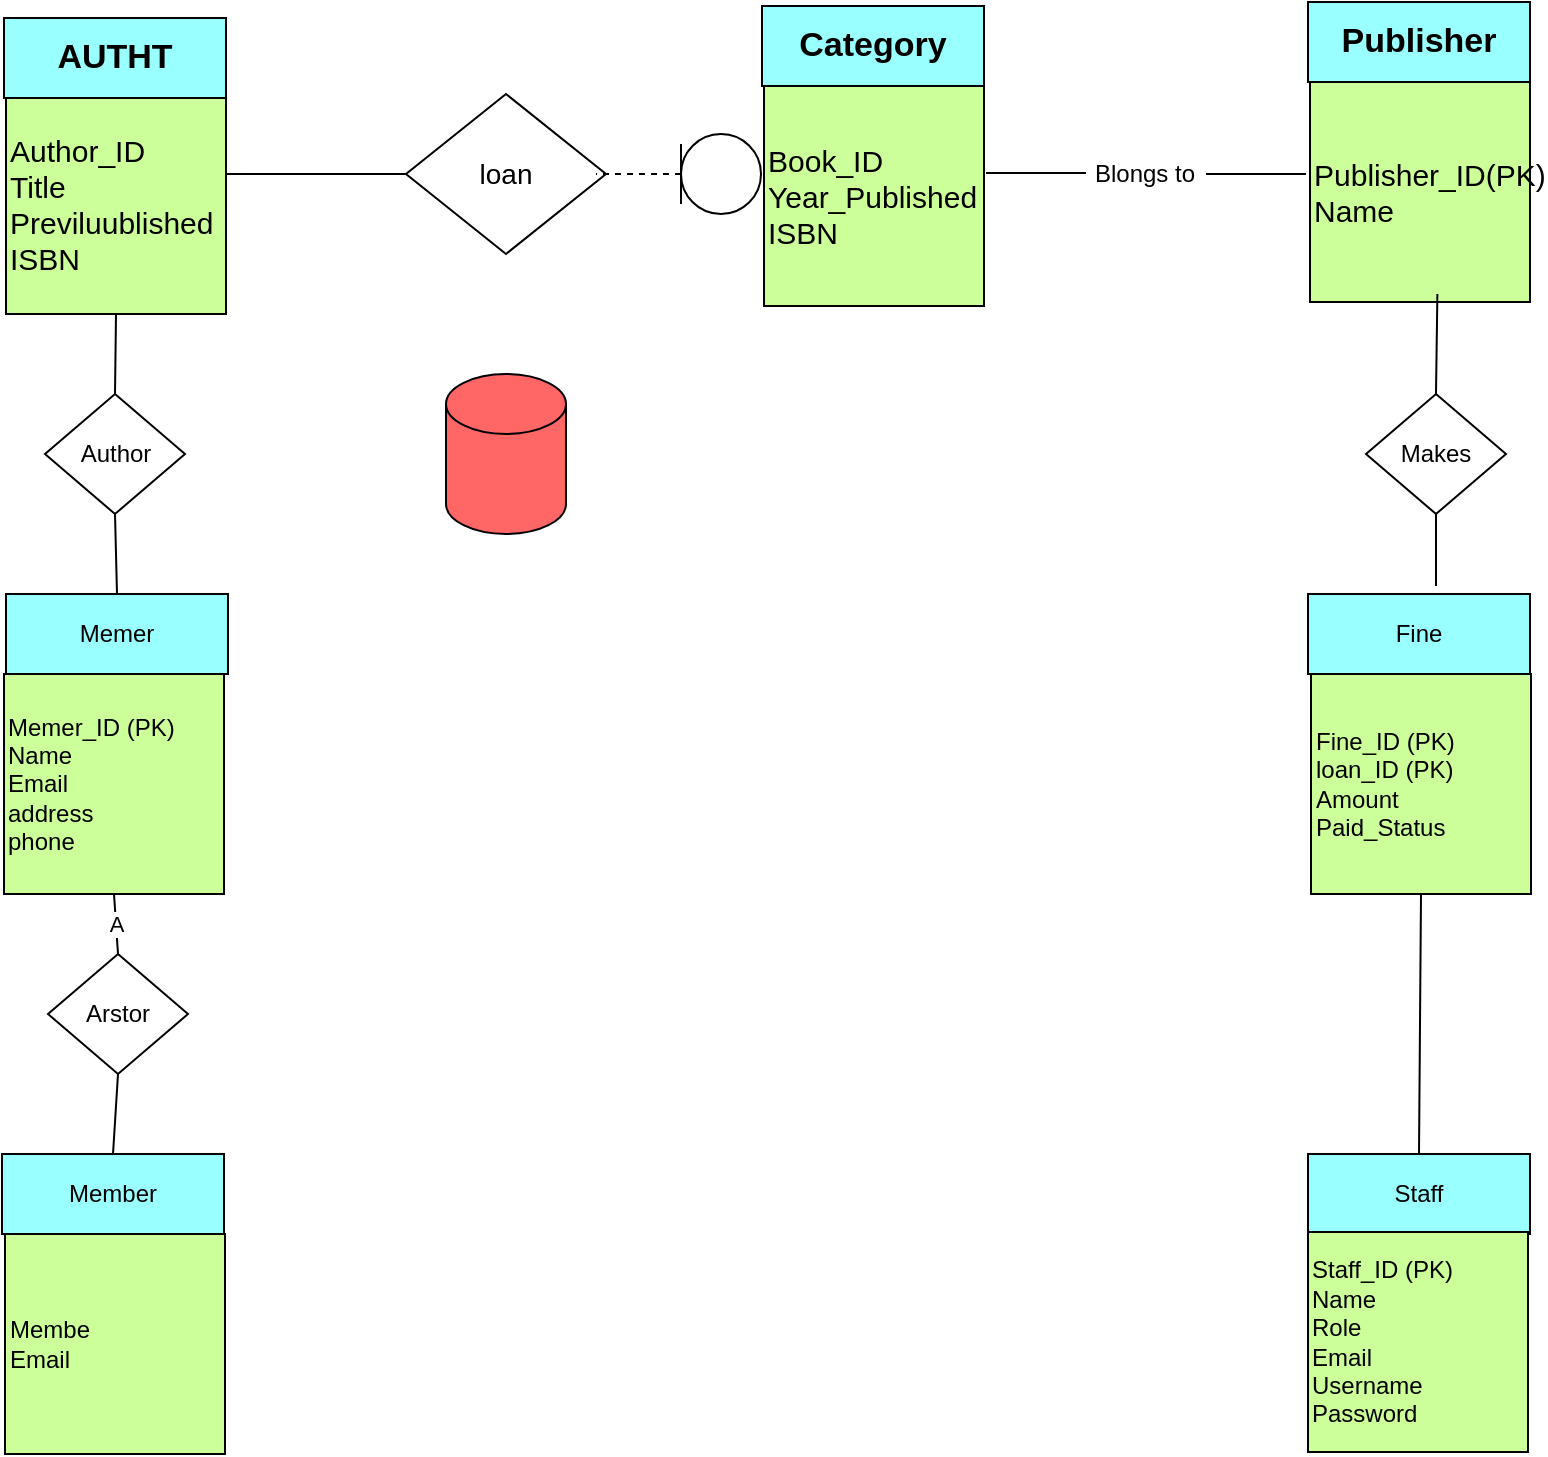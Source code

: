 <mxfile version="26.2.14">
  <diagram name="Page-1" id="FoEoWMVOJTnuln3-TEQc">
    <mxGraphModel dx="1245" dy="451" grid="1" gridSize="10" guides="1" tooltips="1" connect="1" arrows="1" fold="1" page="1" pageScale="1" pageWidth="850" pageHeight="1100" math="0" shadow="0">
      <root>
        <mxCell id="0" />
        <mxCell id="1" parent="0" />
        <mxCell id="AqOa6sonlPo9D2rfYCfu-1" value="&lt;font style=&quot;font-size: 14px;&quot;&gt;loan&lt;/font&gt;" style="rhombus;whiteSpace=wrap;html=1;" parent="1" vertex="1">
          <mxGeometry x="330" y="80" width="100" height="80" as="geometry" />
        </mxCell>
        <mxCell id="AqOa6sonlPo9D2rfYCfu-2" value="&lt;font style=&quot;font-size: 15px;&quot;&gt;Author_ID&lt;/font&gt;&lt;div&gt;&lt;font style=&quot;font-size: 15px;&quot;&gt;Title&lt;/font&gt;&lt;/div&gt;&lt;div&gt;&lt;font style=&quot;font-size: 15px;&quot;&gt;Previluublished&lt;/font&gt;&lt;/div&gt;&lt;div&gt;&lt;font style=&quot;font-size: 15px;&quot;&gt;ISBN&lt;/font&gt;&lt;/div&gt;" style="whiteSpace=wrap;html=1;aspect=fixed;align=left;fillColor=#CCFF99;" parent="1" vertex="1">
          <mxGeometry x="130" y="80" width="110" height="110" as="geometry" />
        </mxCell>
        <mxCell id="AqOa6sonlPo9D2rfYCfu-3" value="&lt;b&gt;&lt;font style=&quot;font-size: 17px;&quot;&gt;AUTHT&lt;/font&gt;&lt;/b&gt;" style="rounded=0;whiteSpace=wrap;html=1;fillColor=#99FFFF;" parent="1" vertex="1">
          <mxGeometry x="129" y="42" width="111" height="40" as="geometry" />
        </mxCell>
        <mxCell id="AqOa6sonlPo9D2rfYCfu-4" value="" style="endArrow=none;html=1;rounded=0;" parent="1" edge="1">
          <mxGeometry width="50" height="50" relative="1" as="geometry">
            <mxPoint x="240" y="120" as="sourcePoint" />
            <mxPoint x="330" y="120" as="targetPoint" />
            <Array as="points">
              <mxPoint x="300" y="120" />
            </Array>
          </mxGeometry>
        </mxCell>
        <mxCell id="AqOa6sonlPo9D2rfYCfu-5" value="" style="shape=umlLifeline;perimeter=lifelinePerimeter;whiteSpace=wrap;html=1;container=1;dropTarget=0;collapsible=0;recursiveResize=0;outlineConnect=0;portConstraint=eastwest;newEdgeStyle={&quot;curved&quot;:0,&quot;rounded&quot;:0};participant=umlEntity;rotation=90;size=40;" parent="1" vertex="1">
          <mxGeometry x="446.25" y="78.75" width="40" height="82.5" as="geometry" />
        </mxCell>
        <mxCell id="AqOa6sonlPo9D2rfYCfu-6" value="&lt;span style=&quot;font-size: 15px;&quot;&gt;Book_ID&lt;/span&gt;&lt;div&gt;&lt;span style=&quot;font-size: 15px;&quot;&gt;Year_Published&lt;/span&gt;&lt;/div&gt;&lt;div&gt;&lt;span style=&quot;font-size: 15px;&quot;&gt;ISBN&lt;/span&gt;&lt;/div&gt;" style="whiteSpace=wrap;html=1;aspect=fixed;align=left;fillColor=#CCFF99;" parent="1" vertex="1">
          <mxGeometry x="509" y="76" width="110" height="110" as="geometry" />
        </mxCell>
        <mxCell id="AqOa6sonlPo9D2rfYCfu-7" value="&lt;span style=&quot;font-size: 17px;&quot;&gt;&lt;b&gt;Category&lt;/b&gt;&lt;/span&gt;" style="rounded=0;whiteSpace=wrap;html=1;fillColor=#99FFFF;" parent="1" vertex="1">
          <mxGeometry x="508" y="36" width="111" height="40" as="geometry" />
        </mxCell>
        <mxCell id="heS-apC7RwUpxdM9aNpH-1" value="" style="shape=cylinder3;whiteSpace=wrap;html=1;boundedLbl=1;backgroundOutline=1;size=15;fillColor=#FF6666;" parent="1" vertex="1">
          <mxGeometry x="350" y="220" width="60" height="80" as="geometry" />
        </mxCell>
        <mxCell id="B1uiYq23eyl5VwNpWCAt-1" value="" style="endArrow=none;html=1;rounded=0;" parent="1" edge="1">
          <mxGeometry width="50" height="50" relative="1" as="geometry">
            <mxPoint x="620" y="119.5" as="sourcePoint" />
            <mxPoint x="670" y="119.5" as="targetPoint" />
          </mxGeometry>
        </mxCell>
        <mxCell id="B1uiYq23eyl5VwNpWCAt-2" value="Blongs to" style="text;html=1;align=center;verticalAlign=middle;resizable=0;points=[];autosize=1;strokeColor=none;fillColor=none;" parent="1" vertex="1">
          <mxGeometry x="664" y="105" width="70" height="30" as="geometry" />
        </mxCell>
        <mxCell id="B1uiYq23eyl5VwNpWCAt-3" value="" style="endArrow=none;html=1;rounded=0;" parent="1" edge="1">
          <mxGeometry width="50" height="50" relative="1" as="geometry">
            <mxPoint x="730" y="120" as="sourcePoint" />
            <mxPoint x="780" y="120" as="targetPoint" />
          </mxGeometry>
        </mxCell>
        <mxCell id="B1uiYq23eyl5VwNpWCAt-4" value="&lt;span style=&quot;font-size: 15px;&quot;&gt;Publisher_ID(PK)&lt;/span&gt;&lt;div&gt;&lt;span style=&quot;font-size: 15px;&quot;&gt;Name&lt;/span&gt;&lt;/div&gt;" style="whiteSpace=wrap;html=1;aspect=fixed;align=left;fillColor=#CCFF99;" parent="1" vertex="1">
          <mxGeometry x="782" y="74" width="110" height="110" as="geometry" />
        </mxCell>
        <mxCell id="B1uiYq23eyl5VwNpWCAt-5" value="&lt;span style=&quot;font-size: 17px;&quot;&gt;&lt;b&gt;Publisher&lt;/b&gt;&lt;/span&gt;" style="rounded=0;whiteSpace=wrap;html=1;fillColor=#99FFFF;" parent="1" vertex="1">
          <mxGeometry x="781" y="34" width="111" height="40" as="geometry" />
        </mxCell>
        <mxCell id="EL94iSqlh3Zu_l04_MkY-1" value="Memer" style="rounded=0;whiteSpace=wrap;html=1;fillColor=#99FFFF;" vertex="1" parent="1">
          <mxGeometry x="130" y="330" width="111" height="40" as="geometry" />
        </mxCell>
        <mxCell id="EL94iSqlh3Zu_l04_MkY-2" value="Author" style="rhombus;whiteSpace=wrap;html=1;" vertex="1" parent="1">
          <mxGeometry x="149.5" y="230" width="70" height="60" as="geometry" />
        </mxCell>
        <mxCell id="EL94iSqlh3Zu_l04_MkY-3" value="Memer_ID (PK)&lt;div&gt;Name&lt;/div&gt;&lt;div&gt;Email&lt;/div&gt;&lt;div&gt;address&lt;/div&gt;&lt;div&gt;phone&lt;/div&gt;" style="whiteSpace=wrap;html=1;aspect=fixed;align=left;fillColor=#CCFF99;" vertex="1" parent="1">
          <mxGeometry x="129" y="370" width="110" height="110" as="geometry" />
        </mxCell>
        <mxCell id="EL94iSqlh3Zu_l04_MkY-4" value="Member" style="rounded=0;whiteSpace=wrap;html=1;fillColor=#99FFFF;" vertex="1" parent="1">
          <mxGeometry x="128" y="610" width="111" height="40" as="geometry" />
        </mxCell>
        <mxCell id="EL94iSqlh3Zu_l04_MkY-5" value="Membe&lt;div&gt;Email&lt;/div&gt;" style="whiteSpace=wrap;html=1;aspect=fixed;align=left;fillColor=#CCFF99;" vertex="1" parent="1">
          <mxGeometry x="129.5" y="650" width="110" height="110" as="geometry" />
        </mxCell>
        <mxCell id="EL94iSqlh3Zu_l04_MkY-6" value="Arstor" style="rhombus;whiteSpace=wrap;html=1;" vertex="1" parent="1">
          <mxGeometry x="151" y="510" width="70" height="60" as="geometry" />
        </mxCell>
        <mxCell id="EL94iSqlh3Zu_l04_MkY-8" value="" style="endArrow=none;html=1;rounded=0;exitX=0.5;exitY=1;exitDx=0;exitDy=0;entryX=0.5;entryY=0;entryDx=0;entryDy=0;" edge="1" parent="1" source="AqOa6sonlPo9D2rfYCfu-2" target="EL94iSqlh3Zu_l04_MkY-2">
          <mxGeometry width="50" height="50" relative="1" as="geometry">
            <mxPoint x="241" y="220" as="sourcePoint" />
            <mxPoint x="331" y="220" as="targetPoint" />
            <Array as="points" />
          </mxGeometry>
        </mxCell>
        <mxCell id="EL94iSqlh3Zu_l04_MkY-9" value="" style="endArrow=none;html=1;rounded=0;entryX=0.579;entryY=0.964;entryDx=0;entryDy=0;exitX=0.5;exitY=0;exitDx=0;exitDy=0;entryPerimeter=0;" edge="1" parent="1" source="EL94iSqlh3Zu_l04_MkY-15" target="B1uiYq23eyl5VwNpWCAt-4">
          <mxGeometry width="50" height="50" relative="1" as="geometry">
            <mxPoint x="600" y="470" as="sourcePoint" />
            <mxPoint x="670" y="460" as="targetPoint" />
            <Array as="points" />
          </mxGeometry>
        </mxCell>
        <mxCell id="EL94iSqlh3Zu_l04_MkY-10" value="" style="endArrow=none;html=1;rounded=0;exitX=0.5;exitY=1;exitDx=0;exitDy=0;entryX=0.5;entryY=0;entryDx=0;entryDy=0;" edge="1" parent="1" source="EL94iSqlh3Zu_l04_MkY-2" target="EL94iSqlh3Zu_l04_MkY-1">
          <mxGeometry width="50" height="50" relative="1" as="geometry">
            <mxPoint x="290" y="250" as="sourcePoint" />
            <mxPoint x="360" y="240" as="targetPoint" />
            <Array as="points" />
          </mxGeometry>
        </mxCell>
        <mxCell id="EL94iSqlh3Zu_l04_MkY-11" value="A" style="endArrow=none;html=1;rounded=0;exitX=0.5;exitY=1;exitDx=0;exitDy=0;entryX=0.5;entryY=0;entryDx=0;entryDy=0;" edge="1" parent="1" source="EL94iSqlh3Zu_l04_MkY-3" target="EL94iSqlh3Zu_l04_MkY-6">
          <mxGeometry width="50" height="50" relative="1" as="geometry">
            <mxPoint x="310" y="565" as="sourcePoint" />
            <mxPoint x="380" y="555" as="targetPoint" />
            <Array as="points" />
          </mxGeometry>
        </mxCell>
        <mxCell id="EL94iSqlh3Zu_l04_MkY-12" value="" style="endArrow=none;html=1;rounded=0;exitX=0.5;exitY=1;exitDx=0;exitDy=0;entryX=0.5;entryY=0;entryDx=0;entryDy=0;" edge="1" parent="1" source="EL94iSqlh3Zu_l04_MkY-6" target="EL94iSqlh3Zu_l04_MkY-4">
          <mxGeometry width="50" height="50" relative="1" as="geometry">
            <mxPoint x="310" y="565" as="sourcePoint" />
            <mxPoint x="380" y="555" as="targetPoint" />
            <Array as="points" />
          </mxGeometry>
        </mxCell>
        <mxCell id="EL94iSqlh3Zu_l04_MkY-13" value="Fine" style="rounded=0;whiteSpace=wrap;html=1;fillColor=#99FFFF;" vertex="1" parent="1">
          <mxGeometry x="781" y="330" width="111" height="40" as="geometry" />
        </mxCell>
        <mxCell id="EL94iSqlh3Zu_l04_MkY-14" value="Fine_ID (PK)&lt;div&gt;loan_ID (PK)&lt;/div&gt;&lt;div&gt;Amount&lt;/div&gt;&lt;div&gt;Paid_Status&lt;/div&gt;" style="whiteSpace=wrap;html=1;aspect=fixed;align=left;fillColor=#CCFF99;" vertex="1" parent="1">
          <mxGeometry x="782.5" y="370" width="110" height="110" as="geometry" />
        </mxCell>
        <mxCell id="EL94iSqlh3Zu_l04_MkY-15" value="Makes" style="rhombus;whiteSpace=wrap;html=1;" vertex="1" parent="1">
          <mxGeometry x="810" y="230" width="70" height="60" as="geometry" />
        </mxCell>
        <mxCell id="EL94iSqlh3Zu_l04_MkY-16" value="" style="endArrow=none;html=1;rounded=0;entryX=0.5;entryY=1;entryDx=0;entryDy=0;" edge="1" parent="1" target="EL94iSqlh3Zu_l04_MkY-15">
          <mxGeometry width="50" height="50" relative="1" as="geometry">
            <mxPoint x="845" y="326" as="sourcePoint" />
            <mxPoint x="734" y="299.5" as="targetPoint" />
            <Array as="points" />
          </mxGeometry>
        </mxCell>
        <mxCell id="EL94iSqlh3Zu_l04_MkY-17" value="Staff" style="rounded=0;whiteSpace=wrap;html=1;fillColor=#99FFFF;" vertex="1" parent="1">
          <mxGeometry x="781" y="610" width="111" height="40" as="geometry" />
        </mxCell>
        <mxCell id="EL94iSqlh3Zu_l04_MkY-18" value="Staff_ID (PK)&lt;div&gt;Name&lt;/div&gt;&lt;div&gt;Role&lt;/div&gt;&lt;div&gt;Email&lt;/div&gt;&lt;div&gt;Username&lt;/div&gt;&lt;div&gt;Password&lt;/div&gt;" style="whiteSpace=wrap;html=1;aspect=fixed;align=left;fillColor=#CCFF99;" vertex="1" parent="1">
          <mxGeometry x="781" y="649" width="110" height="110" as="geometry" />
        </mxCell>
        <mxCell id="EL94iSqlh3Zu_l04_MkY-19" value="" style="endArrow=none;html=1;rounded=0;exitX=0.5;exitY=1;exitDx=0;exitDy=0;entryX=0.5;entryY=0;entryDx=0;entryDy=0;" edge="1" parent="1" source="EL94iSqlh3Zu_l04_MkY-14" target="EL94iSqlh3Zu_l04_MkY-17">
          <mxGeometry width="50" height="50" relative="1" as="geometry">
            <mxPoint x="890" y="520" as="sourcePoint" />
            <mxPoint x="990" y="510" as="targetPoint" />
            <Array as="points" />
          </mxGeometry>
        </mxCell>
      </root>
    </mxGraphModel>
  </diagram>
</mxfile>

